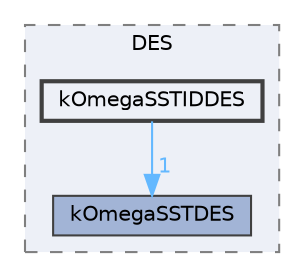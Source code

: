 digraph "src/TurbulenceModels/turbulenceModels/DES/kOmegaSSTIDDES"
{
 // LATEX_PDF_SIZE
  bgcolor="transparent";
  edge [fontname=Helvetica,fontsize=10,labelfontname=Helvetica,labelfontsize=10];
  node [fontname=Helvetica,fontsize=10,shape=box,height=0.2,width=0.4];
  compound=true
  subgraph clusterdir_4c597e202e8b6e09c8ced0164b37938b {
    graph [ bgcolor="#edf0f7", pencolor="grey50", label="DES", fontname=Helvetica,fontsize=10 style="filled,dashed", URL="dir_4c597e202e8b6e09c8ced0164b37938b.html",tooltip=""]
  dir_5bc23c4a3ae70214712b264d0bbd322a [label="kOmegaSSTDES", fillcolor="#a2b4d6", color="grey25", style="filled", URL="dir_5bc23c4a3ae70214712b264d0bbd322a.html",tooltip=""];
  dir_06d8c8f962e9d5e3e7472aa600829293 [label="kOmegaSSTIDDES", fillcolor="#edf0f7", color="grey25", style="filled,bold", URL="dir_06d8c8f962e9d5e3e7472aa600829293.html",tooltip=""];
  }
  dir_06d8c8f962e9d5e3e7472aa600829293->dir_5bc23c4a3ae70214712b264d0bbd322a [headlabel="1", labeldistance=1.5 headhref="dir_002047_002046.html" href="dir_002047_002046.html" color="steelblue1" fontcolor="steelblue1"];
}
